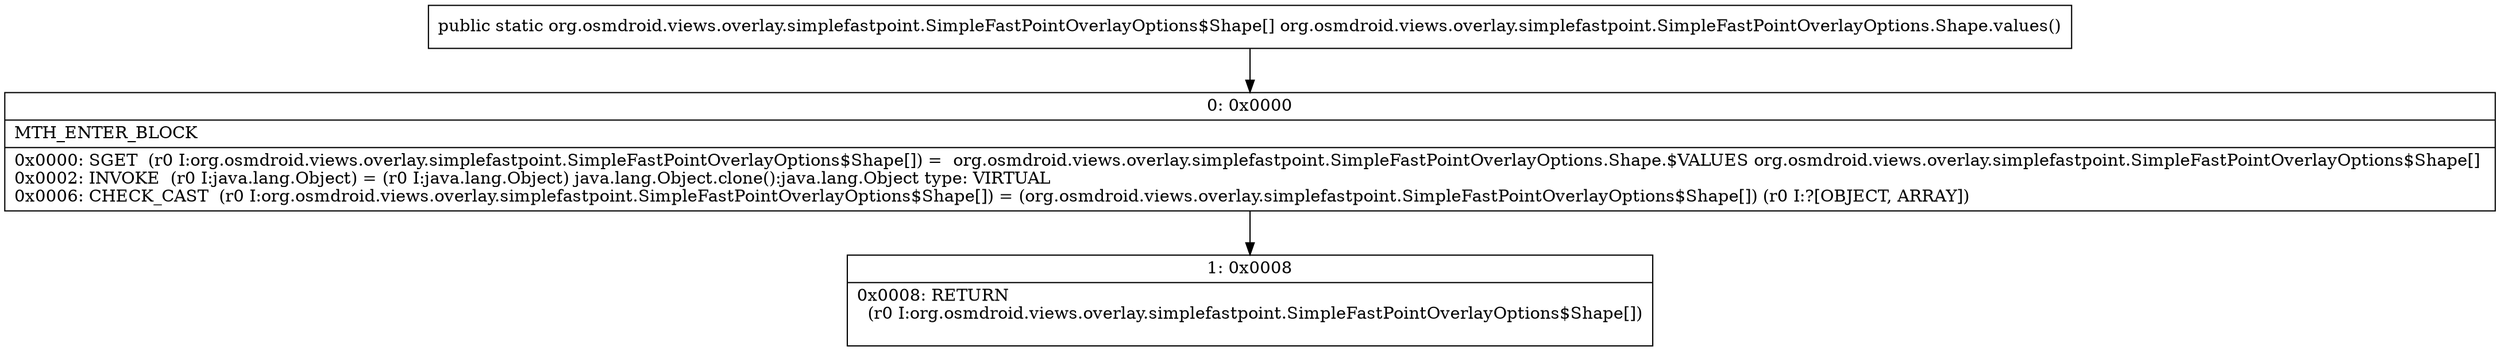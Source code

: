 digraph "CFG fororg.osmdroid.views.overlay.simplefastpoint.SimpleFastPointOverlayOptions.Shape.values()[Lorg\/osmdroid\/views\/overlay\/simplefastpoint\/SimpleFastPointOverlayOptions$Shape;" {
Node_0 [shape=record,label="{0\:\ 0x0000|MTH_ENTER_BLOCK\l|0x0000: SGET  (r0 I:org.osmdroid.views.overlay.simplefastpoint.SimpleFastPointOverlayOptions$Shape[]) =  org.osmdroid.views.overlay.simplefastpoint.SimpleFastPointOverlayOptions.Shape.$VALUES org.osmdroid.views.overlay.simplefastpoint.SimpleFastPointOverlayOptions$Shape[] \l0x0002: INVOKE  (r0 I:java.lang.Object) = (r0 I:java.lang.Object) java.lang.Object.clone():java.lang.Object type: VIRTUAL \l0x0006: CHECK_CAST  (r0 I:org.osmdroid.views.overlay.simplefastpoint.SimpleFastPointOverlayOptions$Shape[]) = (org.osmdroid.views.overlay.simplefastpoint.SimpleFastPointOverlayOptions$Shape[]) (r0 I:?[OBJECT, ARRAY]) \l}"];
Node_1 [shape=record,label="{1\:\ 0x0008|0x0008: RETURN  \l  (r0 I:org.osmdroid.views.overlay.simplefastpoint.SimpleFastPointOverlayOptions$Shape[])\l \l}"];
MethodNode[shape=record,label="{public static org.osmdroid.views.overlay.simplefastpoint.SimpleFastPointOverlayOptions$Shape[] org.osmdroid.views.overlay.simplefastpoint.SimpleFastPointOverlayOptions.Shape.values() }"];
MethodNode -> Node_0;
Node_0 -> Node_1;
}

